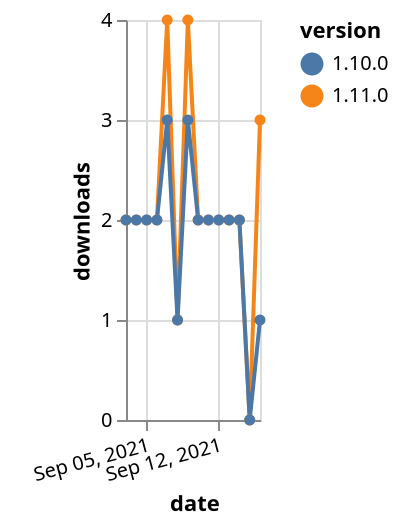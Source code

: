 {"$schema": "https://vega.github.io/schema/vega-lite/v5.json", "description": "A simple bar chart with embedded data.", "data": {"values": [{"date": "2021-09-03", "total": 2516, "delta": 2, "version": "1.11.0"}, {"date": "2021-09-04", "total": 2518, "delta": 2, "version": "1.11.0"}, {"date": "2021-09-05", "total": 2520, "delta": 2, "version": "1.11.0"}, {"date": "2021-09-06", "total": 2522, "delta": 2, "version": "1.11.0"}, {"date": "2021-09-07", "total": 2526, "delta": 4, "version": "1.11.0"}, {"date": "2021-09-08", "total": 2527, "delta": 1, "version": "1.11.0"}, {"date": "2021-09-09", "total": 2531, "delta": 4, "version": "1.11.0"}, {"date": "2021-09-10", "total": 2533, "delta": 2, "version": "1.11.0"}, {"date": "2021-09-11", "total": 2535, "delta": 2, "version": "1.11.0"}, {"date": "2021-09-12", "total": 2537, "delta": 2, "version": "1.11.0"}, {"date": "2021-09-13", "total": 2539, "delta": 2, "version": "1.11.0"}, {"date": "2021-09-14", "total": 2541, "delta": 2, "version": "1.11.0"}, {"date": "2021-09-15", "total": 2541, "delta": 0, "version": "1.11.0"}, {"date": "2021-09-16", "total": 2544, "delta": 3, "version": "1.11.0"}, {"date": "2021-09-03", "total": 2392, "delta": 2, "version": "1.10.0"}, {"date": "2021-09-04", "total": 2394, "delta": 2, "version": "1.10.0"}, {"date": "2021-09-05", "total": 2396, "delta": 2, "version": "1.10.0"}, {"date": "2021-09-06", "total": 2398, "delta": 2, "version": "1.10.0"}, {"date": "2021-09-07", "total": 2401, "delta": 3, "version": "1.10.0"}, {"date": "2021-09-08", "total": 2402, "delta": 1, "version": "1.10.0"}, {"date": "2021-09-09", "total": 2405, "delta": 3, "version": "1.10.0"}, {"date": "2021-09-10", "total": 2407, "delta": 2, "version": "1.10.0"}, {"date": "2021-09-11", "total": 2409, "delta": 2, "version": "1.10.0"}, {"date": "2021-09-12", "total": 2411, "delta": 2, "version": "1.10.0"}, {"date": "2021-09-13", "total": 2413, "delta": 2, "version": "1.10.0"}, {"date": "2021-09-14", "total": 2415, "delta": 2, "version": "1.10.0"}, {"date": "2021-09-15", "total": 2415, "delta": 0, "version": "1.10.0"}, {"date": "2021-09-16", "total": 2416, "delta": 1, "version": "1.10.0"}]}, "width": "container", "mark": {"type": "line", "point": {"filled": true}}, "encoding": {"x": {"field": "date", "type": "temporal", "timeUnit": "yearmonthdate", "title": "date", "axis": {"labelAngle": -15}}, "y": {"field": "delta", "type": "quantitative", "title": "downloads"}, "color": {"field": "version", "type": "nominal"}, "tooltip": {"field": "delta"}}}